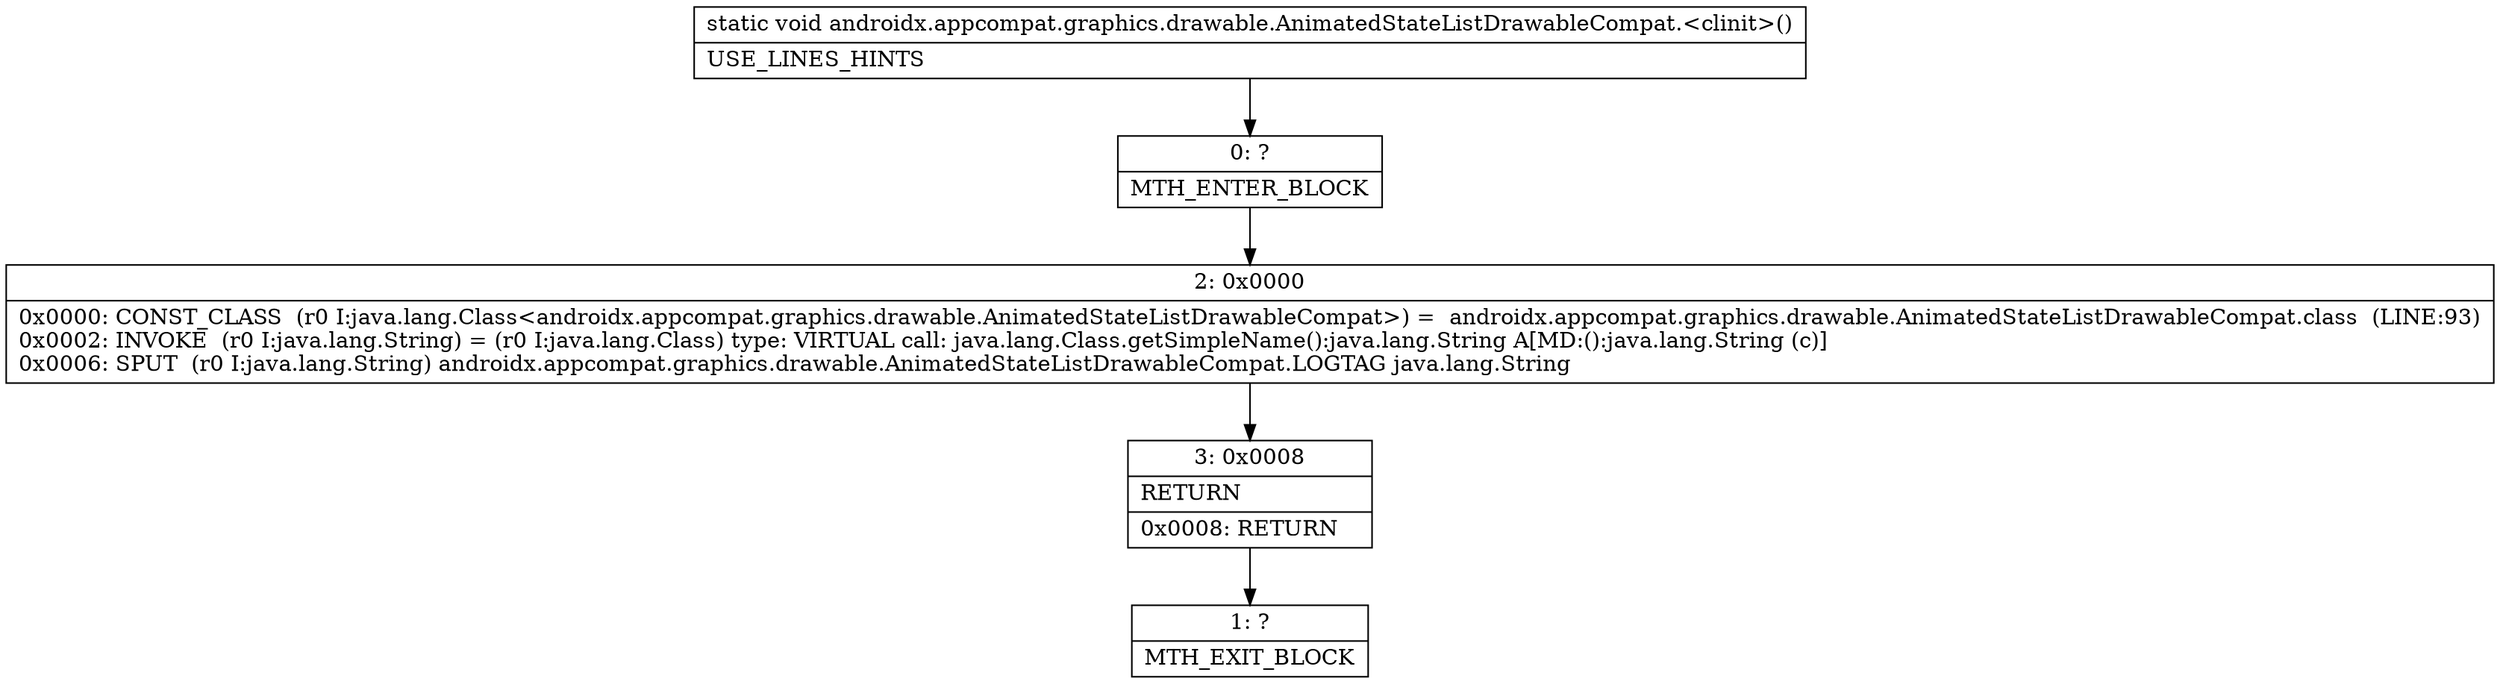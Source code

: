 digraph "CFG forandroidx.appcompat.graphics.drawable.AnimatedStateListDrawableCompat.\<clinit\>()V" {
Node_0 [shape=record,label="{0\:\ ?|MTH_ENTER_BLOCK\l}"];
Node_2 [shape=record,label="{2\:\ 0x0000|0x0000: CONST_CLASS  (r0 I:java.lang.Class\<androidx.appcompat.graphics.drawable.AnimatedStateListDrawableCompat\>) =  androidx.appcompat.graphics.drawable.AnimatedStateListDrawableCompat.class  (LINE:93)\l0x0002: INVOKE  (r0 I:java.lang.String) = (r0 I:java.lang.Class) type: VIRTUAL call: java.lang.Class.getSimpleName():java.lang.String A[MD:():java.lang.String (c)]\l0x0006: SPUT  (r0 I:java.lang.String) androidx.appcompat.graphics.drawable.AnimatedStateListDrawableCompat.LOGTAG java.lang.String \l}"];
Node_3 [shape=record,label="{3\:\ 0x0008|RETURN\l|0x0008: RETURN   \l}"];
Node_1 [shape=record,label="{1\:\ ?|MTH_EXIT_BLOCK\l}"];
MethodNode[shape=record,label="{static void androidx.appcompat.graphics.drawable.AnimatedStateListDrawableCompat.\<clinit\>()  | USE_LINES_HINTS\l}"];
MethodNode -> Node_0;Node_0 -> Node_2;
Node_2 -> Node_3;
Node_3 -> Node_1;
}

